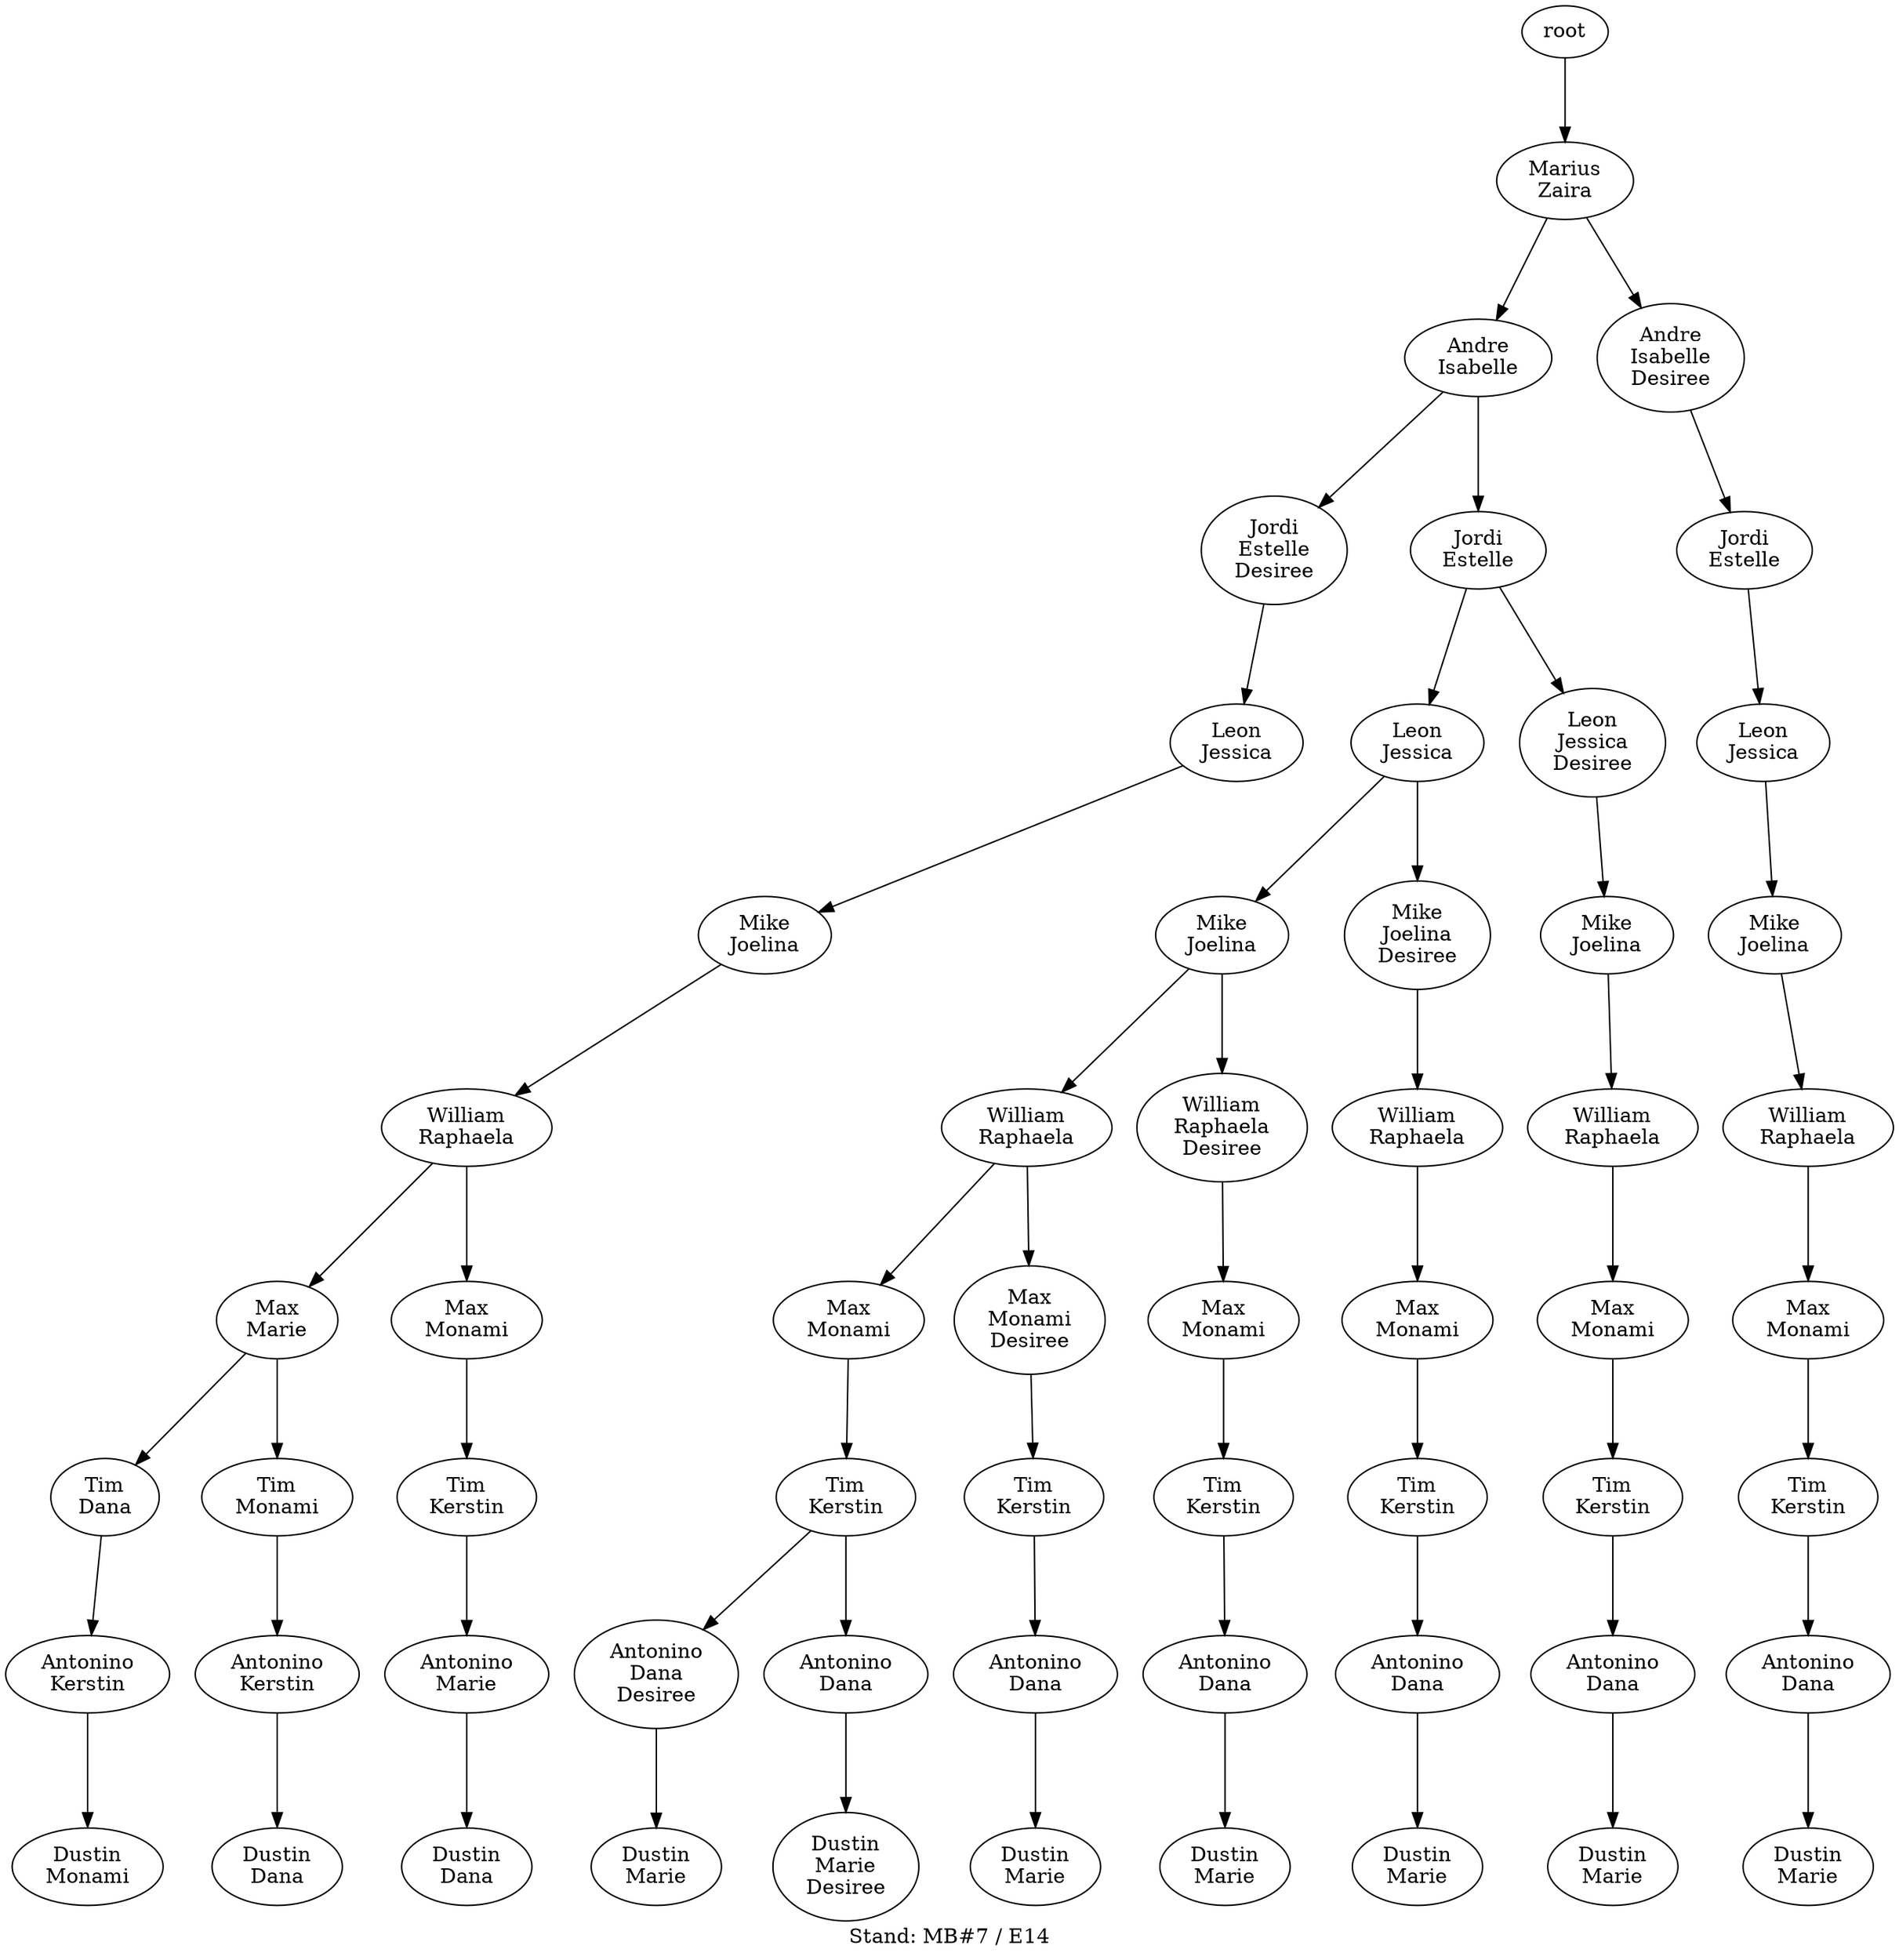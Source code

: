 digraph D { labelloc="b"; label="Stand: MB#7 / E14"; ranksep=0.8;
"root/9"[label="Marius\nZaira"]
"root" -> "root/9";
"root/9/2"[label="Andre\nIsabelle"]
"root/9" -> "root/9/2";
"root/9/2/1,10"[label="Jordi\nEstelle\nDesiree"]
"root/9/2" -> "root/9/2/1,10";
"root/9/2/1,10/3"[label="Leon\nJessica"]
"root/9/2/1,10" -> "root/9/2/1,10/3";
"root/9/2/1,10/3/4"[label="Mike\nJoelina"]
"root/9/2/1,10/3" -> "root/9/2/1,10/3/4";
"root/9/2/1,10/3/4/8"[label="William\nRaphaela"]
"root/9/2/1,10/3/4" -> "root/9/2/1,10/3/4/8";
"root/9/2/1,10/3/4/8/6"[label="Max\nMarie"]
"root/9/2/1,10/3/4/8" -> "root/9/2/1,10/3/4/8/6";
"root/9/2/1,10/3/4/8/6/0"[label="Tim\nDana"]
"root/9/2/1,10/3/4/8/6" -> "root/9/2/1,10/3/4/8/6/0";
"root/9/2/1,10/3/4/8/6/0/5"[label="Antonino\nKerstin"]
"root/9/2/1,10/3/4/8/6/0" -> "root/9/2/1,10/3/4/8/6/0/5";
"root/9/2/1,10/3/4/8/6/0/5/7"[label="Dustin\nMonami"]
"root/9/2/1,10/3/4/8/6/0/5" -> "root/9/2/1,10/3/4/8/6/0/5/7";
"root/9/2/1,10/3/4/8/7"[label="Max\nMonami"]
"root/9/2/1,10/3/4/8" -> "root/9/2/1,10/3/4/8/7";
"root/9/2/1,10/3/4/8/7/5"[label="Tim\nKerstin"]
"root/9/2/1,10/3/4/8/7" -> "root/9/2/1,10/3/4/8/7/5";
"root/9/2/1,10/3/4/8/7/5/6"[label="Antonino\nMarie"]
"root/9/2/1,10/3/4/8/7/5" -> "root/9/2/1,10/3/4/8/7/5/6";
"root/9/2/1,10/3/4/8/7/5/6/0"[label="Dustin\nDana"]
"root/9/2/1,10/3/4/8/7/5/6" -> "root/9/2/1,10/3/4/8/7/5/6/0";
"root/9/2,10"[label="Andre\nIsabelle\nDesiree"]
"root/9" -> "root/9/2,10";
"root/9/2,10/1"[label="Jordi\nEstelle"]
"root/9/2,10" -> "root/9/2,10/1";
"root/9/2,10/1/3"[label="Leon\nJessica"]
"root/9/2,10/1" -> "root/9/2,10/1/3";
"root/9/2,10/1/3/4"[label="Mike\nJoelina"]
"root/9/2,10/1/3" -> "root/9/2,10/1/3/4";
"root/9/2,10/1/3/4/8"[label="William\nRaphaela"]
"root/9/2,10/1/3/4" -> "root/9/2,10/1/3/4/8";
"root/9/2,10/1/3/4/8/7"[label="Max\nMonami"]
"root/9/2,10/1/3/4/8" -> "root/9/2,10/1/3/4/8/7";
"root/9/2,10/1/3/4/8/7/5"[label="Tim\nKerstin"]
"root/9/2,10/1/3/4/8/7" -> "root/9/2,10/1/3/4/8/7/5";
"root/9/2,10/1/3/4/8/7/5/0"[label="Antonino\nDana"]
"root/9/2,10/1/3/4/8/7/5" -> "root/9/2,10/1/3/4/8/7/5/0";
"root/9/2,10/1/3/4/8/7/5/0/6"[label="Dustin\nMarie"]
"root/9/2,10/1/3/4/8/7/5/0" -> "root/9/2,10/1/3/4/8/7/5/0/6";
"root/9/2/1"[label="Jordi\nEstelle"]
"root/9/2" -> "root/9/2/1";
"root/9/2/1/3"[label="Leon\nJessica"]
"root/9/2/1" -> "root/9/2/1/3";
"root/9/2/1/3/4"[label="Mike\nJoelina"]
"root/9/2/1/3" -> "root/9/2/1/3/4";
"root/9/2/1/3/4/8"[label="William\nRaphaela"]
"root/9/2/1/3/4" -> "root/9/2/1/3/4/8";
"root/9/2/1/3/4/8/7"[label="Max\nMonami"]
"root/9/2/1/3/4/8" -> "root/9/2/1/3/4/8/7";
"root/9/2/1/3/4/8/7/5"[label="Tim\nKerstin"]
"root/9/2/1/3/4/8/7" -> "root/9/2/1/3/4/8/7/5";
"root/9/2/1/3/4/8/7/5/0,10"[label="Antonino\nDana\nDesiree"]
"root/9/2/1/3/4/8/7/5" -> "root/9/2/1/3/4/8/7/5/0,10";
"root/9/2/1/3/4/8/7/5/0,10/6"[label="Dustin\nMarie"]
"root/9/2/1/3/4/8/7/5/0,10" -> "root/9/2/1/3/4/8/7/5/0,10/6";
"root/9/2/1/3/4/8/7/5/0"[label="Antonino\nDana"]
"root/9/2/1/3/4/8/7/5" -> "root/9/2/1/3/4/8/7/5/0";
"root/9/2/1/3/4/8/7/5/0/6,10"[label="Dustin\nMarie\nDesiree"]
"root/9/2/1/3/4/8/7/5/0" -> "root/9/2/1/3/4/8/7/5/0/6,10";
"root/9/2/1/3,10"[label="Leon\nJessica\nDesiree"]
"root/9/2/1" -> "root/9/2/1/3,10";
"root/9/2/1/3,10/4"[label="Mike\nJoelina"]
"root/9/2/1/3,10" -> "root/9/2/1/3,10/4";
"root/9/2/1/3,10/4/8"[label="William\nRaphaela"]
"root/9/2/1/3,10/4" -> "root/9/2/1/3,10/4/8";
"root/9/2/1/3,10/4/8/7"[label="Max\nMonami"]
"root/9/2/1/3,10/4/8" -> "root/9/2/1/3,10/4/8/7";
"root/9/2/1/3,10/4/8/7/5"[label="Tim\nKerstin"]
"root/9/2/1/3,10/4/8/7" -> "root/9/2/1/3,10/4/8/7/5";
"root/9/2/1/3,10/4/8/7/5/0"[label="Antonino\nDana"]
"root/9/2/1/3,10/4/8/7/5" -> "root/9/2/1/3,10/4/8/7/5/0";
"root/9/2/1/3,10/4/8/7/5/0/6"[label="Dustin\nMarie"]
"root/9/2/1/3,10/4/8/7/5/0" -> "root/9/2/1/3,10/4/8/7/5/0/6";
"root/9/2/1/3/4/8/7,10"[label="Max\nMonami\nDesiree"]
"root/9/2/1/3/4/8" -> "root/9/2/1/3/4/8/7,10";
"root/9/2/1/3/4/8/7,10/5"[label="Tim\nKerstin"]
"root/9/2/1/3/4/8/7,10" -> "root/9/2/1/3/4/8/7,10/5";
"root/9/2/1/3/4/8/7,10/5/0"[label="Antonino\nDana"]
"root/9/2/1/3/4/8/7,10/5" -> "root/9/2/1/3/4/8/7,10/5/0";
"root/9/2/1/3/4/8/7,10/5/0/6"[label="Dustin\nMarie"]
"root/9/2/1/3/4/8/7,10/5/0" -> "root/9/2/1/3/4/8/7,10/5/0/6";
"root/9/2/1/3/4,10"[label="Mike\nJoelina\nDesiree"]
"root/9/2/1/3" -> "root/9/2/1/3/4,10";
"root/9/2/1/3/4,10/8"[label="William\nRaphaela"]
"root/9/2/1/3/4,10" -> "root/9/2/1/3/4,10/8";
"root/9/2/1/3/4,10/8/7"[label="Max\nMonami"]
"root/9/2/1/3/4,10/8" -> "root/9/2/1/3/4,10/8/7";
"root/9/2/1/3/4,10/8/7/5"[label="Tim\nKerstin"]
"root/9/2/1/3/4,10/8/7" -> "root/9/2/1/3/4,10/8/7/5";
"root/9/2/1/3/4,10/8/7/5/0"[label="Antonino\nDana"]
"root/9/2/1/3/4,10/8/7/5" -> "root/9/2/1/3/4,10/8/7/5/0";
"root/9/2/1/3/4,10/8/7/5/0/6"[label="Dustin\nMarie"]
"root/9/2/1/3/4,10/8/7/5/0" -> "root/9/2/1/3/4,10/8/7/5/0/6";
"root/9/2/1/3/4/8,10"[label="William\nRaphaela\nDesiree"]
"root/9/2/1/3/4" -> "root/9/2/1/3/4/8,10";
"root/9/2/1/3/4/8,10/7"[label="Max\nMonami"]
"root/9/2/1/3/4/8,10" -> "root/9/2/1/3/4/8,10/7";
"root/9/2/1/3/4/8,10/7/5"[label="Tim\nKerstin"]
"root/9/2/1/3/4/8,10/7" -> "root/9/2/1/3/4/8,10/7/5";
"root/9/2/1/3/4/8,10/7/5/0"[label="Antonino\nDana"]
"root/9/2/1/3/4/8,10/7/5" -> "root/9/2/1/3/4/8,10/7/5/0";
"root/9/2/1/3/4/8,10/7/5/0/6"[label="Dustin\nMarie"]
"root/9/2/1/3/4/8,10/7/5/0" -> "root/9/2/1/3/4/8,10/7/5/0/6";
"root/9/2/1,10/3/4/8/6/7"[label="Tim\nMonami"]
"root/9/2/1,10/3/4/8/6" -> "root/9/2/1,10/3/4/8/6/7";
"root/9/2/1,10/3/4/8/6/7/5"[label="Antonino\nKerstin"]
"root/9/2/1,10/3/4/8/6/7" -> "root/9/2/1,10/3/4/8/6/7/5";
"root/9/2/1,10/3/4/8/6/7/5/0"[label="Dustin\nDana"]
"root/9/2/1,10/3/4/8/6/7/5" -> "root/9/2/1,10/3/4/8/6/7/5/0";
}
